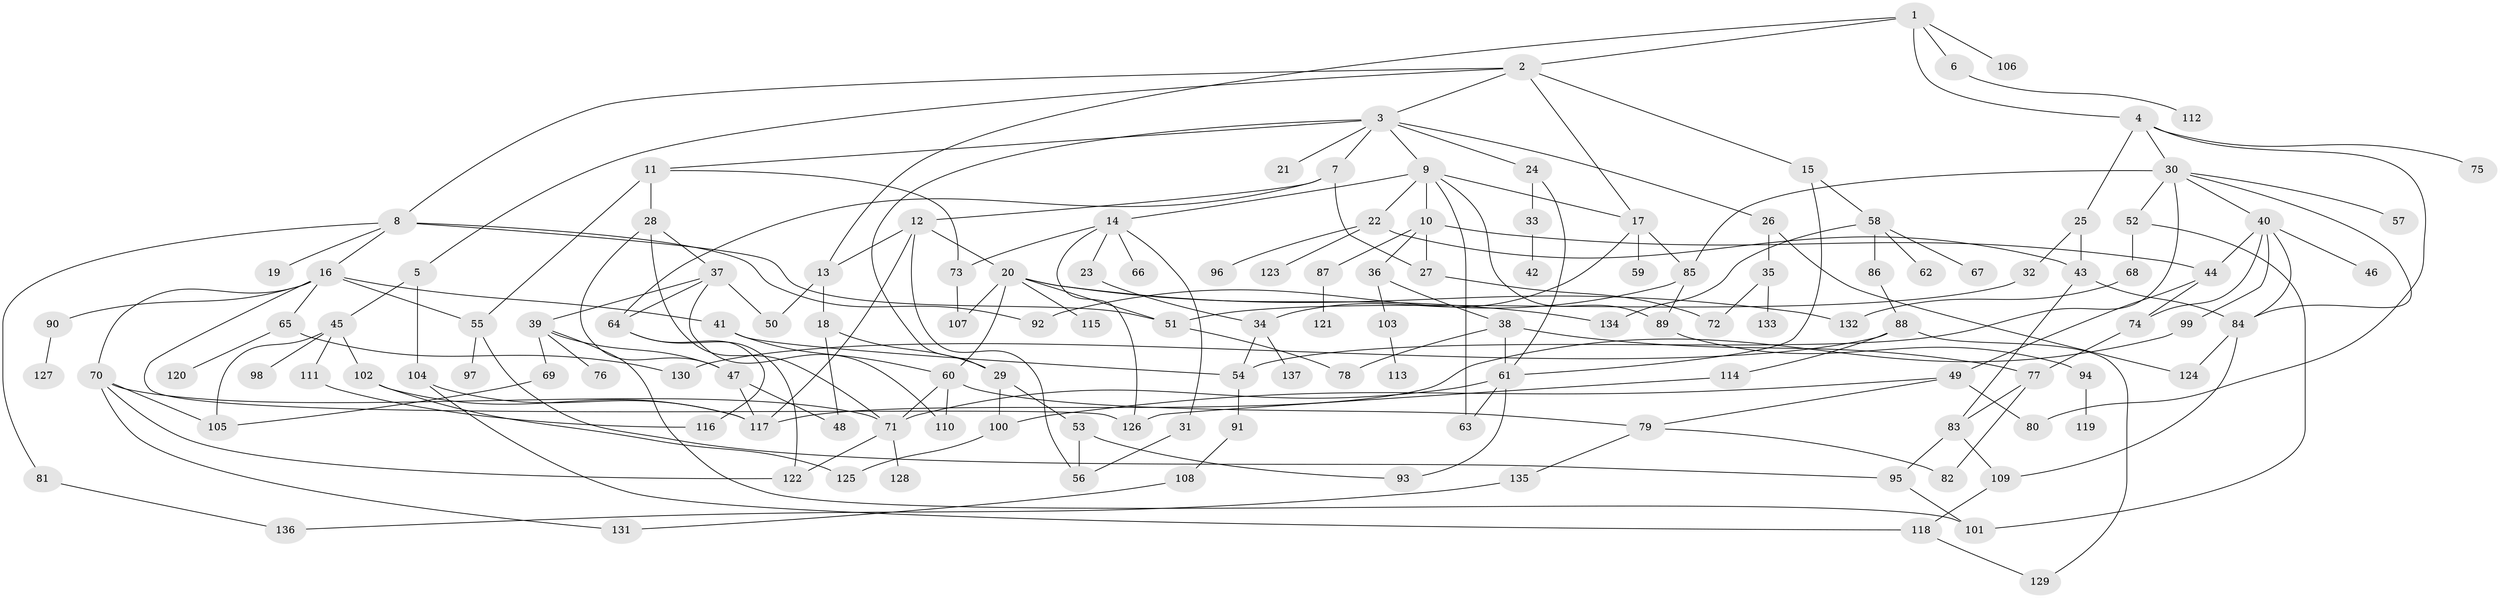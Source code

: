 // coarse degree distribution, {5: 0.09473684210526316, 7: 0.06315789473684211, 1: 0.24210526315789474, 4: 0.12631578947368421, 2: 0.2736842105263158, 6: 0.031578947368421054, 3: 0.12631578947368421, 9: 0.021052631578947368, 8: 0.021052631578947368}
// Generated by graph-tools (version 1.1) at 2025/45/03/04/25 21:45:48]
// undirected, 137 vertices, 203 edges
graph export_dot {
graph [start="1"]
  node [color=gray90,style=filled];
  1;
  2;
  3;
  4;
  5;
  6;
  7;
  8;
  9;
  10;
  11;
  12;
  13;
  14;
  15;
  16;
  17;
  18;
  19;
  20;
  21;
  22;
  23;
  24;
  25;
  26;
  27;
  28;
  29;
  30;
  31;
  32;
  33;
  34;
  35;
  36;
  37;
  38;
  39;
  40;
  41;
  42;
  43;
  44;
  45;
  46;
  47;
  48;
  49;
  50;
  51;
  52;
  53;
  54;
  55;
  56;
  57;
  58;
  59;
  60;
  61;
  62;
  63;
  64;
  65;
  66;
  67;
  68;
  69;
  70;
  71;
  72;
  73;
  74;
  75;
  76;
  77;
  78;
  79;
  80;
  81;
  82;
  83;
  84;
  85;
  86;
  87;
  88;
  89;
  90;
  91;
  92;
  93;
  94;
  95;
  96;
  97;
  98;
  99;
  100;
  101;
  102;
  103;
  104;
  105;
  106;
  107;
  108;
  109;
  110;
  111;
  112;
  113;
  114;
  115;
  116;
  117;
  118;
  119;
  120;
  121;
  122;
  123;
  124;
  125;
  126;
  127;
  128;
  129;
  130;
  131;
  132;
  133;
  134;
  135;
  136;
  137;
  1 -- 2;
  1 -- 4;
  1 -- 6;
  1 -- 106;
  1 -- 13;
  2 -- 3;
  2 -- 5;
  2 -- 8;
  2 -- 15;
  2 -- 17;
  3 -- 7;
  3 -- 9;
  3 -- 11;
  3 -- 21;
  3 -- 24;
  3 -- 26;
  3 -- 29;
  4 -- 25;
  4 -- 30;
  4 -- 75;
  4 -- 80;
  5 -- 45;
  5 -- 104;
  6 -- 112;
  7 -- 12;
  7 -- 27;
  7 -- 64;
  8 -- 16;
  8 -- 19;
  8 -- 81;
  8 -- 92;
  8 -- 51;
  9 -- 10;
  9 -- 14;
  9 -- 22;
  9 -- 63;
  9 -- 89;
  9 -- 17;
  10 -- 27;
  10 -- 36;
  10 -- 44;
  10 -- 87;
  11 -- 28;
  11 -- 73;
  11 -- 55;
  12 -- 13;
  12 -- 20;
  12 -- 56;
  12 -- 117;
  13 -- 18;
  13 -- 50;
  14 -- 23;
  14 -- 31;
  14 -- 66;
  14 -- 126;
  14 -- 73;
  15 -- 58;
  15 -- 61;
  16 -- 41;
  16 -- 55;
  16 -- 65;
  16 -- 70;
  16 -- 90;
  16 -- 126;
  17 -- 59;
  17 -- 85;
  17 -- 34;
  18 -- 29;
  18 -- 48;
  20 -- 51;
  20 -- 60;
  20 -- 115;
  20 -- 134;
  20 -- 107;
  20 -- 132;
  22 -- 96;
  22 -- 123;
  22 -- 43;
  23 -- 34;
  24 -- 33;
  24 -- 61;
  25 -- 32;
  25 -- 43;
  26 -- 35;
  26 -- 124;
  27 -- 72;
  28 -- 37;
  28 -- 71;
  28 -- 47;
  29 -- 53;
  29 -- 100;
  30 -- 40;
  30 -- 52;
  30 -- 54;
  30 -- 57;
  30 -- 84;
  30 -- 85;
  31 -- 56;
  32 -- 51;
  33 -- 42;
  34 -- 137;
  34 -- 54;
  35 -- 133;
  35 -- 72;
  36 -- 38;
  36 -- 103;
  37 -- 39;
  37 -- 50;
  37 -- 64;
  37 -- 110;
  38 -- 77;
  38 -- 78;
  38 -- 61;
  39 -- 47;
  39 -- 69;
  39 -- 76;
  39 -- 101;
  40 -- 46;
  40 -- 99;
  40 -- 44;
  40 -- 84;
  40 -- 74;
  41 -- 60;
  41 -- 54;
  43 -- 83;
  43 -- 84;
  44 -- 49;
  44 -- 74;
  45 -- 98;
  45 -- 102;
  45 -- 111;
  45 -- 105;
  47 -- 117;
  47 -- 48;
  49 -- 79;
  49 -- 100;
  49 -- 80;
  51 -- 78;
  52 -- 68;
  52 -- 101;
  53 -- 93;
  53 -- 56;
  54 -- 91;
  55 -- 95;
  55 -- 97;
  58 -- 62;
  58 -- 67;
  58 -- 86;
  58 -- 134;
  60 -- 79;
  60 -- 110;
  60 -- 71;
  61 -- 71;
  61 -- 93;
  61 -- 63;
  64 -- 116;
  64 -- 122;
  65 -- 120;
  65 -- 130;
  68 -- 132;
  69 -- 105;
  70 -- 131;
  70 -- 122;
  70 -- 105;
  70 -- 71;
  71 -- 128;
  71 -- 122;
  73 -- 107;
  74 -- 77;
  77 -- 83;
  77 -- 82;
  79 -- 82;
  79 -- 135;
  81 -- 136;
  83 -- 109;
  83 -- 95;
  84 -- 109;
  84 -- 124;
  85 -- 92;
  85 -- 89;
  86 -- 88;
  87 -- 121;
  88 -- 114;
  88 -- 130;
  88 -- 129;
  89 -- 94;
  90 -- 127;
  91 -- 108;
  94 -- 119;
  95 -- 101;
  99 -- 117;
  100 -- 125;
  102 -- 117;
  102 -- 125;
  103 -- 113;
  104 -- 117;
  104 -- 118;
  108 -- 131;
  109 -- 118;
  111 -- 116;
  114 -- 126;
  118 -- 129;
  135 -- 136;
}
